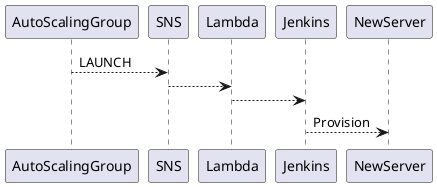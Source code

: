 @startuml
AutoScalingGroup --> SNS: LAUNCH
SNS --> Lambda
Lambda --> Jenkins
Jenkins --> NewServer: Provision
@enduml